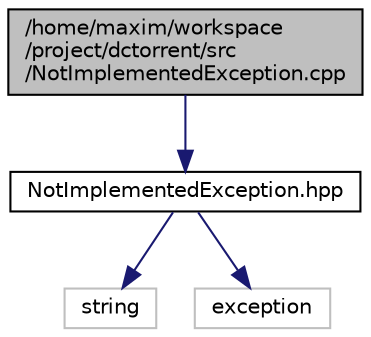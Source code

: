 digraph "/home/maxim/workspace/project/dctorrent/src/NotImplementedException.cpp"
{
  edge [fontname="Helvetica",fontsize="10",labelfontname="Helvetica",labelfontsize="10"];
  node [fontname="Helvetica",fontsize="10",shape=record];
  Node385 [label="/home/maxim/workspace\l/project/dctorrent/src\l/NotImplementedException.cpp",height=0.2,width=0.4,color="black", fillcolor="grey75", style="filled", fontcolor="black"];
  Node385 -> Node386 [color="midnightblue",fontsize="10",style="solid",fontname="Helvetica"];
  Node386 [label="NotImplementedException.hpp",height=0.2,width=0.4,color="black", fillcolor="white", style="filled",URL="$_not_implemented_exception_8hpp_source.html"];
  Node386 -> Node387 [color="midnightblue",fontsize="10",style="solid",fontname="Helvetica"];
  Node387 [label="string",height=0.2,width=0.4,color="grey75", fillcolor="white", style="filled"];
  Node386 -> Node388 [color="midnightblue",fontsize="10",style="solid",fontname="Helvetica"];
  Node388 [label="exception",height=0.2,width=0.4,color="grey75", fillcolor="white", style="filled"];
}
